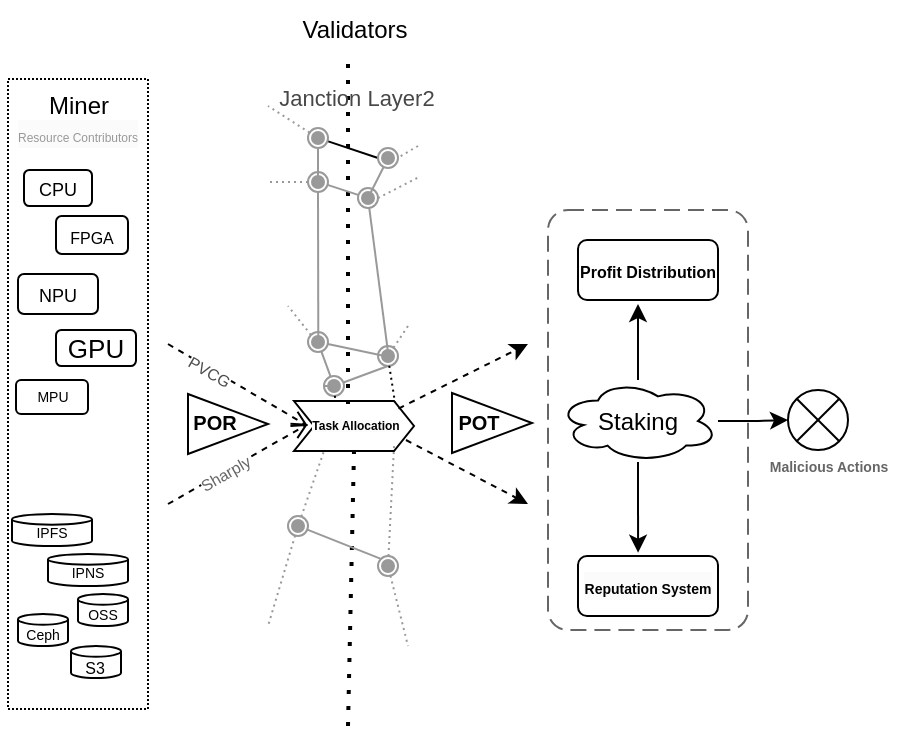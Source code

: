 <mxfile version="24.8.0">
  <diagram name="Page-1" id="sY0APH3Yig54Sk834qyU">
    <mxGraphModel dx="1026" dy="684" grid="1" gridSize="10" guides="1" tooltips="1" connect="1" arrows="1" fold="1" page="1" pageScale="1" pageWidth="850" pageHeight="1100" math="0" shadow="0">
      <root>
        <mxCell id="0" />
        <mxCell id="1" parent="0" />
        <mxCell id="xSZ3IVYEIuexcALMMl_H-76" value="" style="shape=step;perimeter=stepPerimeter;whiteSpace=wrap;html=1;fixedSize=1;size=10;" parent="1" vertex="1">
          <mxGeometry x="413" y="338.5" width="60" height="25" as="geometry" />
        </mxCell>
        <mxCell id="xSZ3IVYEIuexcALMMl_H-2" value="" style="endArrow=open;html=1;rounded=0;align=center;verticalAlign=bottom;dashed=1;endFill=0;labelBackgroundColor=none;spacingBottom=35;" parent="1" edge="1">
          <mxGeometry x="-0.01" relative="1" as="geometry">
            <mxPoint x="350" y="310" as="sourcePoint" />
            <mxPoint x="420" y="351" as="targetPoint" />
            <mxPoint as="offset" />
          </mxGeometry>
        </mxCell>
        <mxCell id="xSZ3IVYEIuexcALMMl_H-62" value="&lt;font style=&quot;font-size: 8px;&quot;&gt;PVCG&lt;/font&gt;" style="edgeLabel;html=1;align=center;verticalAlign=middle;resizable=0;points=[];rotation=30;fontColor=#4D4D4D;" parent="xSZ3IVYEIuexcALMMl_H-2" vertex="1" connectable="0">
          <mxGeometry x="-0.398" relative="1" as="geometry">
            <mxPoint as="offset" />
          </mxGeometry>
        </mxCell>
        <mxCell id="xSZ3IVYEIuexcALMMl_H-3" value="" style="endArrow=open;html=1;rounded=0;align=center;verticalAlign=top;dashed=1;endFill=0;labelBackgroundColor=none;spacingTop=35;" parent="1" edge="1">
          <mxGeometry x="-0.01" relative="1" as="geometry">
            <mxPoint x="350" y="390" as="sourcePoint" />
            <mxPoint x="420" y="350" as="targetPoint" />
            <mxPoint as="offset" />
          </mxGeometry>
        </mxCell>
        <mxCell id="xSZ3IVYEIuexcALMMl_H-63" value="&lt;font style=&quot;font-size: 8px;&quot;&gt;Sharply&lt;/font&gt;" style="edgeLabel;html=1;align=center;verticalAlign=middle;resizable=0;points=[];rotation=-30;fontColor=#666666;" parent="xSZ3IVYEIuexcALMMl_H-3" vertex="1" connectable="0">
          <mxGeometry x="-0.211" relative="1" as="geometry">
            <mxPoint as="offset" />
          </mxGeometry>
        </mxCell>
        <mxCell id="xSZ3IVYEIuexcALMMl_H-6" value="" style="rounded=0;whiteSpace=wrap;html=1;dashed=1;dashPattern=1 1;" parent="1" vertex="1">
          <mxGeometry x="270" y="177.5" width="70" height="315" as="geometry" />
        </mxCell>
        <mxCell id="xSZ3IVYEIuexcALMMl_H-7" value="Miner&lt;div&gt;&lt;br/&gt;&lt;/div&gt;" style="text;html=1;align=center;verticalAlign=middle;resizable=0;points=[];autosize=1;strokeColor=none;fillColor=none;" parent="1" vertex="1">
          <mxGeometry x="280" y="177.5" width="50" height="40" as="geometry" />
        </mxCell>
        <mxCell id="xSZ3IVYEIuexcALMMl_H-9" value="&lt;span style=&quot;font-family: Helvetica; font-style: normal; font-variant-ligatures: normal; font-variant-caps: normal; font-weight: 400; letter-spacing: normal; orphans: 2; text-indent: 0px; text-transform: none; widows: 2; word-spacing: 0px; -webkit-text-stroke-width: 0px; white-space: normal; background-color: rgb(251, 251, 251); text-decoration-thickness: initial; text-decoration-style: initial; text-decoration-color: initial; float: none; display: inline !important;&quot;&gt;&lt;font color=&quot;#999999&quot; style=&quot;font-size: 6px;&quot;&gt;Resource Contributors&lt;/font&gt;&lt;/span&gt;" style="text;whiteSpace=wrap;html=1;align=center;" parent="1" vertex="1">
          <mxGeometry x="270" y="191" width="70" height="30" as="geometry" />
        </mxCell>
        <mxCell id="xSZ3IVYEIuexcALMMl_H-15" value="&lt;font style=&quot;font-size: 9px;&quot;&gt;CPU&lt;/font&gt;" style="rounded=1;whiteSpace=wrap;html=1;" parent="1" vertex="1">
          <mxGeometry x="278" y="223" width="34" height="18" as="geometry" />
        </mxCell>
        <mxCell id="xSZ3IVYEIuexcALMMl_H-16" value="&lt;font style=&quot;font-size: 8px;&quot;&gt;FPGA&lt;/font&gt;" style="rounded=1;whiteSpace=wrap;html=1;" parent="1" vertex="1">
          <mxGeometry x="294" y="246" width="36" height="19" as="geometry" />
        </mxCell>
        <mxCell id="xSZ3IVYEIuexcALMMl_H-17" value="&lt;font style=&quot;font-size: 9px;&quot;&gt;NPU&lt;/font&gt;" style="rounded=1;whiteSpace=wrap;html=1;" parent="1" vertex="1">
          <mxGeometry x="275" y="275" width="40" height="20" as="geometry" />
        </mxCell>
        <mxCell id="xSZ3IVYEIuexcALMMl_H-18" value="" style="rounded=1;whiteSpace=wrap;html=1;align=center;" parent="1" vertex="1">
          <mxGeometry x="274" y="328" width="36" height="17" as="geometry" />
        </mxCell>
        <mxCell id="xSZ3IVYEIuexcALMMl_H-19" value="&lt;font style=&quot;font-size: 13px;&quot;&gt;GPU&lt;/font&gt;" style="rounded=1;whiteSpace=wrap;html=1;" parent="1" vertex="1">
          <mxGeometry x="294" y="303" width="40" height="18" as="geometry" />
        </mxCell>
        <mxCell id="xSZ3IVYEIuexcALMMl_H-20" value="&lt;span style=&quot;font-size: 7px; text-wrap-mode: wrap;&quot;&gt;MPU&lt;/span&gt;" style="text;html=1;align=center;verticalAlign=middle;resizable=0;points=[];autosize=1;strokeColor=none;fillColor=none;" parent="1" vertex="1">
          <mxGeometry x="272" y="320" width="40" height="30" as="geometry" />
        </mxCell>
        <mxCell id="xSZ3IVYEIuexcALMMl_H-21" value="&lt;font style=&quot;font-size: 7px;&quot;&gt;IPFS&lt;/font&gt;" style="strokeWidth=1;html=1;shape=mxgraph.flowchart.database;whiteSpace=wrap;" parent="1" vertex="1">
          <mxGeometry x="272" y="395" width="40" height="16" as="geometry" />
        </mxCell>
        <mxCell id="xSZ3IVYEIuexcALMMl_H-22" value="" style="strokeWidth=1;html=1;shape=mxgraph.flowchart.database;whiteSpace=wrap;" parent="1" vertex="1">
          <mxGeometry x="275" y="445" width="25" height="16" as="geometry" />
        </mxCell>
        <mxCell id="xSZ3IVYEIuexcALMMl_H-23" value="&lt;font style=&quot;font-size: 7px;&quot;&gt;IPNS&lt;/font&gt;" style="strokeWidth=1;html=1;shape=mxgraph.flowchart.database;whiteSpace=wrap;" parent="1" vertex="1">
          <mxGeometry x="290" y="415" width="40" height="16" as="geometry" />
        </mxCell>
        <mxCell id="xSZ3IVYEIuexcALMMl_H-26" value="&lt;div style=&quot;text-align: start;&quot;&gt;&lt;span style=&quot;background-color: initial; font-size: 0px; text-wrap-mode: nowrap;&quot;&gt;&lt;font face=&quot;monospace&quot; color=&quot;rgba(0, 0, 0, 0)&quot;&gt;O&lt;/font&gt;&lt;/span&gt;&lt;/div&gt;" style="strokeWidth=1;html=1;shape=mxgraph.flowchart.database;whiteSpace=wrap;" parent="1" vertex="1">
          <mxGeometry x="305" y="435" width="25" height="16" as="geometry" />
        </mxCell>
        <mxCell id="xSZ3IVYEIuexcALMMl_H-27" value="" style="strokeWidth=1;html=1;shape=mxgraph.flowchart.database;whiteSpace=wrap;" parent="1" vertex="1">
          <mxGeometry x="301.5" y="461" width="25" height="16" as="geometry" />
        </mxCell>
        <mxCell id="xSZ3IVYEIuexcALMMl_H-30" value="" style="endArrow=none;dashed=1;html=1;dashPattern=1 3;strokeWidth=2;rounded=0;" parent="1" edge="1">
          <mxGeometry width="50" height="50" relative="1" as="geometry">
            <mxPoint x="440" y="340" as="sourcePoint" />
            <mxPoint x="440" y="169" as="targetPoint" />
          </mxGeometry>
        </mxCell>
        <mxCell id="xSZ3IVYEIuexcALMMl_H-31" value="&lt;font color=&quot;#474747&quot; style=&quot;font-size: 11px;&quot;&gt;Janction Layer2&lt;/font&gt;" style="text;html=1;align=center;verticalAlign=middle;resizable=0;points=[];autosize=1;strokeColor=none;fillColor=none;" parent="1" vertex="1">
          <mxGeometry x="394" y="172" width="100" height="30" as="geometry" />
        </mxCell>
        <mxCell id="xSZ3IVYEIuexcALMMl_H-40" style="edgeStyle=orthogonalEdgeStyle;rounded=0;orthogonalLoop=1;jettySize=auto;html=1;endArrow=none;endFill=0;strokeColor=#999999;" parent="1" source="xSZ3IVYEIuexcALMMl_H-32" edge="1">
          <mxGeometry relative="1" as="geometry">
            <mxPoint x="425" y="221" as="targetPoint" />
          </mxGeometry>
        </mxCell>
        <mxCell id="xSZ3IVYEIuexcALMMl_H-42" style="rounded=0;orthogonalLoop=1;jettySize=auto;html=1;entryX=0;entryY=0.5;entryDx=0;entryDy=0;endArrow=none;endFill=0;" parent="1" source="xSZ3IVYEIuexcALMMl_H-32" target="xSZ3IVYEIuexcALMMl_H-34" edge="1">
          <mxGeometry relative="1" as="geometry" />
        </mxCell>
        <mxCell id="xSZ3IVYEIuexcALMMl_H-75" style="rounded=0;orthogonalLoop=1;jettySize=auto;html=1;endArrow=none;endFill=0;dashed=1;dashPattern=1 2;strokeColor=#999999;" parent="1" source="xSZ3IVYEIuexcALMMl_H-32" edge="1">
          <mxGeometry relative="1" as="geometry">
            <mxPoint x="400" y="191" as="targetPoint" />
          </mxGeometry>
        </mxCell>
        <mxCell id="xSZ3IVYEIuexcALMMl_H-32" value="" style="ellipse;html=1;shape=endState;fillColor=strokeColor;strokeColor=#999999;" parent="1" vertex="1">
          <mxGeometry x="420" y="202" width="10" height="10" as="geometry" />
        </mxCell>
        <mxCell id="xSZ3IVYEIuexcALMMl_H-33" value="" style="ellipse;html=1;shape=endState;fillColor=strokeColor;strokeColor=#999999;" parent="1" vertex="1">
          <mxGeometry x="445" y="232" width="10" height="10" as="geometry" />
        </mxCell>
        <mxCell id="xSZ3IVYEIuexcALMMl_H-34" value="" style="ellipse;html=1;shape=endState;fillColor=strokeColor;strokeColor=#999999;" parent="1" vertex="1">
          <mxGeometry x="455" y="212" width="10" height="10" as="geometry" />
        </mxCell>
        <mxCell id="xSZ3IVYEIuexcALMMl_H-55" style="edgeStyle=orthogonalEdgeStyle;rounded=0;orthogonalLoop=1;jettySize=auto;html=1;endArrow=none;endFill=0;dashed=1;dashPattern=1 2;strokeColor=#999999;" parent="1" source="xSZ3IVYEIuexcALMMl_H-35" edge="1">
          <mxGeometry relative="1" as="geometry">
            <mxPoint x="410" y="229" as="targetPoint" />
          </mxGeometry>
        </mxCell>
        <mxCell id="xSZ3IVYEIuexcALMMl_H-35" value="" style="ellipse;html=1;shape=endState;fillColor=strokeColor;strokeColor=#999999;" parent="1" vertex="1">
          <mxGeometry x="420" y="224" width="10" height="10" as="geometry" />
        </mxCell>
        <mxCell id="xSZ3IVYEIuexcALMMl_H-37" value="" style="endArrow=none;dashed=1;html=1;dashPattern=1 3;strokeWidth=2;rounded=0;entryX=0.5;entryY=1;entryDx=0;entryDy=0;" parent="1" target="xSZ3IVYEIuexcALMMl_H-76" edge="1">
          <mxGeometry width="50" height="50" relative="1" as="geometry">
            <mxPoint x="440" y="501" as="sourcePoint" />
            <mxPoint x="440" y="370" as="targetPoint" />
          </mxGeometry>
        </mxCell>
        <mxCell id="xSZ3IVYEIuexcALMMl_H-58" style="rounded=0;orthogonalLoop=1;jettySize=auto;html=1;exitX=0;exitY=0;exitDx=0;exitDy=0;endArrow=none;endFill=0;dashed=1;dashPattern=1 2;strokeColor=#999999;" parent="1" source="xSZ3IVYEIuexcALMMl_H-38" edge="1">
          <mxGeometry relative="1" as="geometry">
            <mxPoint x="410" y="291" as="targetPoint" />
          </mxGeometry>
        </mxCell>
        <mxCell id="xSZ3IVYEIuexcALMMl_H-38" value="" style="ellipse;html=1;shape=endState;fillColor=strokeColor;strokeColor=#999999;" parent="1" vertex="1">
          <mxGeometry x="420" y="304" width="10" height="10" as="geometry" />
        </mxCell>
        <mxCell id="xSZ3IVYEIuexcALMMl_H-59" style="rounded=0;orthogonalLoop=1;jettySize=auto;html=1;endArrow=none;endFill=0;dashed=1;dashPattern=1 2;strokeColor=#999999;" parent="1" source="xSZ3IVYEIuexcALMMl_H-39" edge="1">
          <mxGeometry relative="1" as="geometry">
            <mxPoint x="470" y="301" as="targetPoint" />
          </mxGeometry>
        </mxCell>
        <mxCell id="xSZ3IVYEIuexcALMMl_H-39" value="" style="ellipse;html=1;shape=endState;fillColor=strokeColor;strokeColor=#999999;" parent="1" vertex="1">
          <mxGeometry x="455" y="311" width="10" height="10" as="geometry" />
        </mxCell>
        <mxCell id="xSZ3IVYEIuexcALMMl_H-41" style="rounded=0;orthogonalLoop=1;jettySize=auto;html=1;entryX=0.004;entryY=0.343;entryDx=0;entryDy=0;entryPerimeter=0;endArrow=none;endFill=0;strokeColor=#999999;" parent="1" source="xSZ3IVYEIuexcALMMl_H-35" target="xSZ3IVYEIuexcALMMl_H-33" edge="1">
          <mxGeometry relative="1" as="geometry" />
        </mxCell>
        <mxCell id="xSZ3IVYEIuexcALMMl_H-43" style="rounded=0;orthogonalLoop=1;jettySize=auto;html=1;entryX=0.504;entryY=0.486;entryDx=0;entryDy=0;entryPerimeter=0;endArrow=none;endFill=0;strokeColor=#999999;" parent="1" source="xSZ3IVYEIuexcALMMl_H-34" target="xSZ3IVYEIuexcALMMl_H-33" edge="1">
          <mxGeometry relative="1" as="geometry" />
        </mxCell>
        <mxCell id="xSZ3IVYEIuexcALMMl_H-44" style="rounded=0;orthogonalLoop=1;jettySize=auto;html=1;entryX=0.515;entryY=0.42;entryDx=0;entryDy=0;entryPerimeter=0;endArrow=none;endFill=0;strokeColor=#999999;" parent="1" source="xSZ3IVYEIuexcALMMl_H-35" target="xSZ3IVYEIuexcALMMl_H-38" edge="1">
          <mxGeometry relative="1" as="geometry" />
        </mxCell>
        <mxCell id="xSZ3IVYEIuexcALMMl_H-45" style="rounded=0;orthogonalLoop=1;jettySize=auto;html=1;entryX=0.45;entryY=0.524;entryDx=0;entryDy=0;entryPerimeter=0;endArrow=none;endFill=0;strokeColor=#999999;" parent="1" source="xSZ3IVYEIuexcALMMl_H-38" target="xSZ3IVYEIuexcALMMl_H-39" edge="1">
          <mxGeometry relative="1" as="geometry" />
        </mxCell>
        <mxCell id="xSZ3IVYEIuexcALMMl_H-46" style="rounded=0;orthogonalLoop=1;jettySize=auto;html=1;entryX=0.537;entryY=0.589;entryDx=0;entryDy=0;entryPerimeter=0;endArrow=none;endFill=0;strokeColor=#999999;" parent="1" source="xSZ3IVYEIuexcALMMl_H-33" target="xSZ3IVYEIuexcALMMl_H-39" edge="1">
          <mxGeometry relative="1" as="geometry" />
        </mxCell>
        <mxCell id="xSZ3IVYEIuexcALMMl_H-47" style="rounded=0;orthogonalLoop=1;jettySize=auto;html=1;endArrow=none;endFill=0;strokeColor=#999999;" parent="1" source="xSZ3IVYEIuexcALMMl_H-69" edge="1">
          <mxGeometry relative="1" as="geometry">
            <mxPoint x="430" y="331" as="targetPoint" />
          </mxGeometry>
        </mxCell>
        <mxCell id="xSZ3IVYEIuexcALMMl_H-53" style="rounded=0;orthogonalLoop=1;jettySize=auto;html=1;endArrow=none;endFill=0;dashed=1;dashPattern=1 2;strokeColor=#999999;" parent="1" source="xSZ3IVYEIuexcALMMl_H-49" edge="1">
          <mxGeometry relative="1" as="geometry">
            <mxPoint x="400" y="451" as="targetPoint" />
          </mxGeometry>
        </mxCell>
        <mxCell id="xSZ3IVYEIuexcALMMl_H-73" style="rounded=0;orthogonalLoop=1;jettySize=auto;html=1;entryX=0;entryY=0;entryDx=0;entryDy=0;endArrow=none;endFill=0;strokeColor=#999999;" parent="1" source="xSZ3IVYEIuexcALMMl_H-49" target="xSZ3IVYEIuexcALMMl_H-50" edge="1">
          <mxGeometry relative="1" as="geometry" />
        </mxCell>
        <mxCell id="xSZ3IVYEIuexcALMMl_H-78" style="rounded=0;orthogonalLoop=1;jettySize=auto;html=1;entryX=0.25;entryY=1;entryDx=0;entryDy=0;endArrow=none;endFill=0;dashed=1;dashPattern=1 2;strokeColor=#999999;" parent="1" source="xSZ3IVYEIuexcALMMl_H-49" target="xSZ3IVYEIuexcALMMl_H-76" edge="1">
          <mxGeometry relative="1" as="geometry" />
        </mxCell>
        <mxCell id="xSZ3IVYEIuexcALMMl_H-49" value="" style="ellipse;html=1;shape=endState;fillColor=strokeColor;strokeColor=#999999;" parent="1" vertex="1">
          <mxGeometry x="410" y="396" width="10" height="10" as="geometry" />
        </mxCell>
        <mxCell id="xSZ3IVYEIuexcALMMl_H-54" style="rounded=0;orthogonalLoop=1;jettySize=auto;html=1;endArrow=none;endFill=0;dashed=1;dashPattern=1 2;strokeColor=#999999;" parent="1" source="xSZ3IVYEIuexcALMMl_H-50" edge="1">
          <mxGeometry relative="1" as="geometry">
            <mxPoint x="470" y="461" as="targetPoint" />
          </mxGeometry>
        </mxCell>
        <mxCell id="xSZ3IVYEIuexcALMMl_H-79" style="rounded=0;orthogonalLoop=1;jettySize=auto;html=1;entryX=0.834;entryY=0.888;entryDx=0;entryDy=0;endArrow=none;endFill=0;dashed=1;dashPattern=1 2;strokeColor=#999999;entryPerimeter=0;" parent="1" source="xSZ3IVYEIuexcALMMl_H-50" target="xSZ3IVYEIuexcALMMl_H-76" edge="1">
          <mxGeometry relative="1" as="geometry" />
        </mxCell>
        <mxCell id="xSZ3IVYEIuexcALMMl_H-50" value="" style="ellipse;html=1;shape=endState;fillColor=strokeColor;strokeColor=#999999;" parent="1" vertex="1">
          <mxGeometry x="455" y="416" width="10" height="10" as="geometry" />
        </mxCell>
        <mxCell id="xSZ3IVYEIuexcALMMl_H-56" style="rounded=0;orthogonalLoop=1;jettySize=auto;html=1;endArrow=none;endFill=0;dashed=1;dashPattern=1 2;strokeColor=#999999;" parent="1" edge="1">
          <mxGeometry relative="1" as="geometry">
            <mxPoint x="465" y="216.79" as="targetPoint" />
            <mxPoint x="475" y="211" as="sourcePoint" />
          </mxGeometry>
        </mxCell>
        <mxCell id="xSZ3IVYEIuexcALMMl_H-57" style="rounded=0;orthogonalLoop=1;jettySize=auto;html=1;endArrow=none;endFill=0;dashed=1;dashPattern=1 2;exitX=1;exitY=0.5;exitDx=0;exitDy=0;strokeColor=#999999;" parent="1" source="xSZ3IVYEIuexcALMMl_H-33" edge="1">
          <mxGeometry relative="1" as="geometry">
            <mxPoint x="475" y="226.79" as="targetPoint" />
            <mxPoint x="485" y="221" as="sourcePoint" />
          </mxGeometry>
        </mxCell>
        <mxCell id="xSZ3IVYEIuexcALMMl_H-60" value="Validators" style="text;html=1;align=center;verticalAlign=middle;resizable=0;points=[];autosize=1;strokeColor=none;fillColor=none;" parent="1" vertex="1">
          <mxGeometry x="403" y="138" width="80" height="30" as="geometry" />
        </mxCell>
        <mxCell id="xSZ3IVYEIuexcALMMl_H-66" value="" style="triangle;whiteSpace=wrap;html=1;" parent="1" vertex="1">
          <mxGeometry x="360" y="335" width="40" height="30" as="geometry" />
        </mxCell>
        <mxCell id="xSZ3IVYEIuexcALMMl_H-67" value="&lt;span style=&quot;font-size: 10px; text-wrap-mode: wrap;&quot;&gt;&lt;b&gt;POR&lt;/b&gt;&lt;/span&gt;" style="text;html=1;align=center;verticalAlign=middle;resizable=0;points=[];autosize=1;strokeColor=none;fillColor=none;" parent="1" vertex="1">
          <mxGeometry x="348" y="334" width="50" height="30" as="geometry" />
        </mxCell>
        <mxCell id="xSZ3IVYEIuexcALMMl_H-70" value="" style="rounded=0;orthogonalLoop=1;jettySize=auto;html=1;endArrow=none;endFill=0;strokeColor=#999999;" parent="1" source="xSZ3IVYEIuexcALMMl_H-38" target="xSZ3IVYEIuexcALMMl_H-69" edge="1">
          <mxGeometry relative="1" as="geometry">
            <mxPoint x="426" y="314" as="sourcePoint" />
            <mxPoint x="430" y="331" as="targetPoint" />
          </mxGeometry>
        </mxCell>
        <mxCell id="xSZ3IVYEIuexcALMMl_H-71" style="rounded=0;orthogonalLoop=1;jettySize=auto;html=1;entryX=0.5;entryY=1;entryDx=0;entryDy=0;endArrow=none;endFill=0;strokeColor=#999999;" parent="1" source="xSZ3IVYEIuexcALMMl_H-69" target="xSZ3IVYEIuexcALMMl_H-39" edge="1">
          <mxGeometry relative="1" as="geometry" />
        </mxCell>
        <mxCell id="xSZ3IVYEIuexcALMMl_H-69" value="" style="ellipse;html=1;shape=endState;fillColor=strokeColor;strokeColor=#999999;" parent="1" vertex="1">
          <mxGeometry x="428" y="326" width="10" height="10" as="geometry" />
        </mxCell>
        <mxCell id="xSZ3IVYEIuexcALMMl_H-80" style="rounded=0;orthogonalLoop=1;jettySize=auto;html=1;entryX=0.344;entryY=-0.042;entryDx=0;entryDy=0;entryPerimeter=0;endArrow=none;endFill=0;dashed=1;dashPattern=1 2;" parent="1" source="xSZ3IVYEIuexcALMMl_H-69" target="xSZ3IVYEIuexcALMMl_H-76" edge="1">
          <mxGeometry relative="1" as="geometry" />
        </mxCell>
        <mxCell id="xSZ3IVYEIuexcALMMl_H-81" style="rounded=0;orthogonalLoop=1;jettySize=auto;html=1;entryX=0.841;entryY=0.02;entryDx=0;entryDy=0;entryPerimeter=0;endArrow=none;endFill=0;dashed=1;dashPattern=1 2;" parent="1" source="xSZ3IVYEIuexcALMMl_H-39" target="xSZ3IVYEIuexcALMMl_H-76" edge="1">
          <mxGeometry relative="1" as="geometry" />
        </mxCell>
        <mxCell id="xSZ3IVYEIuexcALMMl_H-84" style="rounded=0;orthogonalLoop=1;jettySize=auto;html=1;dashed=1;exitX=0.871;exitY=0.151;exitDx=0;exitDy=0;exitPerimeter=0;" parent="1" source="xSZ3IVYEIuexcALMMl_H-76" edge="1">
          <mxGeometry relative="1" as="geometry">
            <mxPoint x="530" y="310" as="targetPoint" />
          </mxGeometry>
        </mxCell>
        <mxCell id="xSZ3IVYEIuexcALMMl_H-83" value="&lt;span style=&quot;color: rgb(0, 0, 0); font-family: Helvetica; font-style: normal; font-variant-ligatures: normal; font-variant-caps: normal; letter-spacing: normal; orphans: 2; text-indent: 0px; text-transform: none; widows: 2; word-spacing: 0px; -webkit-text-stroke-width: 0px; white-space: normal; background-color: rgb(251, 251, 251); text-decoration-thickness: initial; text-decoration-style: initial; text-decoration-color: initial; float: none; display: inline !important; font-size: 6px;&quot;&gt;&lt;b&gt;Task Allocation&lt;/b&gt;&lt;/span&gt;" style="text;whiteSpace=wrap;html=1;align=center;" parent="1" vertex="1">
          <mxGeometry x="419" y="335" width="50" height="20" as="geometry" />
        </mxCell>
        <mxCell id="xSZ3IVYEIuexcALMMl_H-85" style="rounded=0;orthogonalLoop=1;jettySize=auto;html=1;dashed=1;exitX=0.871;exitY=0.151;exitDx=0;exitDy=0;exitPerimeter=0;" parent="1" edge="1">
          <mxGeometry relative="1" as="geometry">
            <mxPoint x="530" y="390" as="targetPoint" />
            <mxPoint x="469" y="358" as="sourcePoint" />
          </mxGeometry>
        </mxCell>
        <mxCell id="xSZ3IVYEIuexcALMMl_H-87" value="" style="triangle;whiteSpace=wrap;html=1;" parent="1" vertex="1">
          <mxGeometry x="492" y="334.5" width="40" height="30" as="geometry" />
        </mxCell>
        <mxCell id="xSZ3IVYEIuexcALMMl_H-88" value="&lt;span style=&quot;font-size: 10px; text-wrap-mode: wrap;&quot;&gt;&lt;b&gt;POT&lt;/b&gt;&lt;/span&gt;" style="text;html=1;align=center;verticalAlign=middle;resizable=0;points=[];autosize=1;strokeColor=none;fillColor=none;" parent="1" vertex="1">
          <mxGeometry x="485" y="333.5" width="40" height="30" as="geometry" />
        </mxCell>
        <object placeholders="1" c4Name="Reputation System" id="xSZ3IVYEIuexcALMMl_H-89">
          <mxCell style="rounded=1;fontSize=11;whiteSpace=wrap;html=1;dashed=1;arcSize=20;fillColor=none;strokeColor=#666666;fontColor=#333333;labelBackgroundColor=none;align=left;verticalAlign=bottom;labelBorderColor=none;spacingTop=0;spacing=10;dashPattern=8 4;metaEdit=1;rotatable=0;perimeter=rectanglePerimeter;noLabel=0;labelPadding=0;allowArrows=0;connectable=0;expand=0;recursiveResize=0;editable=1;pointerEvents=0;absoluteArcSize=1;points=[[0.25,0,0],[0.5,0,0],[0.75,0,0],[1,0.25,0],[1,0.5,0],[1,0.75,0],[0.75,1,0],[0.5,1,0],[0.25,1,0],[0,0.75,0],[0,0.5,0],[0,0.25,0]];" parent="1" vertex="1">
            <mxGeometry x="540" y="243" width="100" height="210" as="geometry" />
          </mxCell>
        </object>
        <mxCell id="xSZ3IVYEIuexcALMMl_H-91" value="&lt;span style=&quot;color: rgb(0, 0, 0); font-family: Helvetica; font-style: normal; font-variant-ligatures: normal; font-variant-caps: normal; letter-spacing: normal; orphans: 2; text-align: center; text-indent: 0px; text-transform: none; widows: 2; word-spacing: 0px; -webkit-text-stroke-width: 0px; white-space: nowrap; background-color: rgb(251, 251, 251); text-decoration-thickness: initial; text-decoration-style: initial; text-decoration-color: initial; float: none; display: inline !important;&quot;&gt;&lt;font style=&quot;font-size: 7px;&quot;&gt;&lt;b&gt;Reputation System&lt;/b&gt;&lt;/font&gt;&lt;/span&gt;" style="rounded=1;whiteSpace=wrap;html=1;" parent="1" vertex="1">
          <mxGeometry x="555" y="416" width="70" height="30" as="geometry" />
        </mxCell>
        <mxCell id="xSZ3IVYEIuexcALMMl_H-93" value="&lt;span style=&quot;text-wrap-mode: nowrap;&quot;&gt;&lt;font style=&quot;font-size: 8px;&quot;&gt;&lt;b&gt;Profit Distribution&lt;/b&gt;&lt;/font&gt;&lt;/span&gt;" style="rounded=1;whiteSpace=wrap;html=1;" parent="1" vertex="1">
          <mxGeometry x="555" y="258" width="70" height="30" as="geometry" />
        </mxCell>
        <mxCell id="xSZ3IVYEIuexcALMMl_H-95" style="edgeStyle=orthogonalEdgeStyle;rounded=0;orthogonalLoop=1;jettySize=auto;html=1;" parent="1" source="xSZ3IVYEIuexcALMMl_H-94" edge="1">
          <mxGeometry relative="1" as="geometry">
            <mxPoint x="585" y="290" as="targetPoint" />
          </mxGeometry>
        </mxCell>
        <mxCell id="xSZ3IVYEIuexcALMMl_H-99" style="edgeStyle=orthogonalEdgeStyle;rounded=0;orthogonalLoop=1;jettySize=auto;html=1;" parent="1" source="xSZ3IVYEIuexcALMMl_H-94" target="xSZ3IVYEIuexcALMMl_H-98" edge="1">
          <mxGeometry relative="1" as="geometry" />
        </mxCell>
        <mxCell id="xSZ3IVYEIuexcALMMl_H-94" value="Staking" style="ellipse;shape=cloud;whiteSpace=wrap;html=1;" parent="1" vertex="1">
          <mxGeometry x="545" y="328" width="80" height="41" as="geometry" />
        </mxCell>
        <mxCell id="xSZ3IVYEIuexcALMMl_H-96" style="edgeStyle=orthogonalEdgeStyle;rounded=0;orthogonalLoop=1;jettySize=auto;html=1;entryX=0.429;entryY=-0.056;entryDx=0;entryDy=0;entryPerimeter=0;" parent="1" source="xSZ3IVYEIuexcALMMl_H-94" target="xSZ3IVYEIuexcALMMl_H-91" edge="1">
          <mxGeometry relative="1" as="geometry" />
        </mxCell>
        <mxCell id="xSZ3IVYEIuexcALMMl_H-98" value="" style="shape=sumEllipse;perimeter=ellipsePerimeter;html=1;backgroundOutline=1;" parent="1" vertex="1">
          <mxGeometry x="660" y="333" width="30" height="30" as="geometry" />
        </mxCell>
        <mxCell id="xSZ3IVYEIuexcALMMl_H-100" value="&lt;font color=&quot;#666666&quot; style=&quot;font-size: 7px;&quot;&gt;&lt;b style=&quot;&quot;&gt;Malicious Actions&lt;/b&gt;&lt;/font&gt;" style="text;html=1;align=center;verticalAlign=middle;resizable=0;points=[];autosize=1;strokeColor=none;fillColor=none;" parent="1" vertex="1">
          <mxGeometry x="640" y="355" width="80" height="30" as="geometry" />
        </mxCell>
        <mxCell id="xSZ3IVYEIuexcALMMl_H-102" value="&lt;font style=&quot;font-size: 7px;&quot;&gt;OSS&lt;/font&gt;" style="text;html=1;align=center;verticalAlign=middle;resizable=0;points=[];autosize=1;strokeColor=none;fillColor=none;" parent="1" vertex="1">
          <mxGeometry x="296.5" y="429" width="40" height="30" as="geometry" />
        </mxCell>
        <mxCell id="xSZ3IVYEIuexcALMMl_H-103" value="&lt;span style=&quot;font-size: 8px;&quot;&gt;S3&lt;/span&gt;" style="text;html=1;align=center;verticalAlign=middle;resizable=0;points=[];autosize=1;strokeColor=none;fillColor=none;" parent="1" vertex="1">
          <mxGeometry x="298" y="456" width="30" height="30" as="geometry" />
        </mxCell>
        <mxCell id="xSZ3IVYEIuexcALMMl_H-104" value="&lt;span style=&quot;text-wrap-mode: wrap;&quot;&gt;&lt;font style=&quot;font-size: 7px;&quot;&gt;Ceph&lt;/font&gt;&lt;/span&gt;" style="text;html=1;align=center;verticalAlign=middle;resizable=0;points=[];autosize=1;strokeColor=none;fillColor=none;" parent="1" vertex="1">
          <mxGeometry x="266.5" y="439" width="40" height="30" as="geometry" />
        </mxCell>
      </root>
    </mxGraphModel>
  </diagram>
</mxfile>

